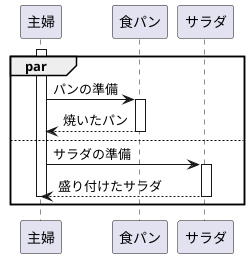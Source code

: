 @startuml

par
activate 主婦

主婦 -> 食パン : パンの準備

activate 食パン
食パン --> 主婦 : 焼いたパン
deactivate 食パン

else
主婦 -> サラダ : サラダの準備

activate サラダ
サラダ --> 主婦 : 盛り付けたサラダ
deactivate サラダ

deactivate 主婦
end

@enduml
